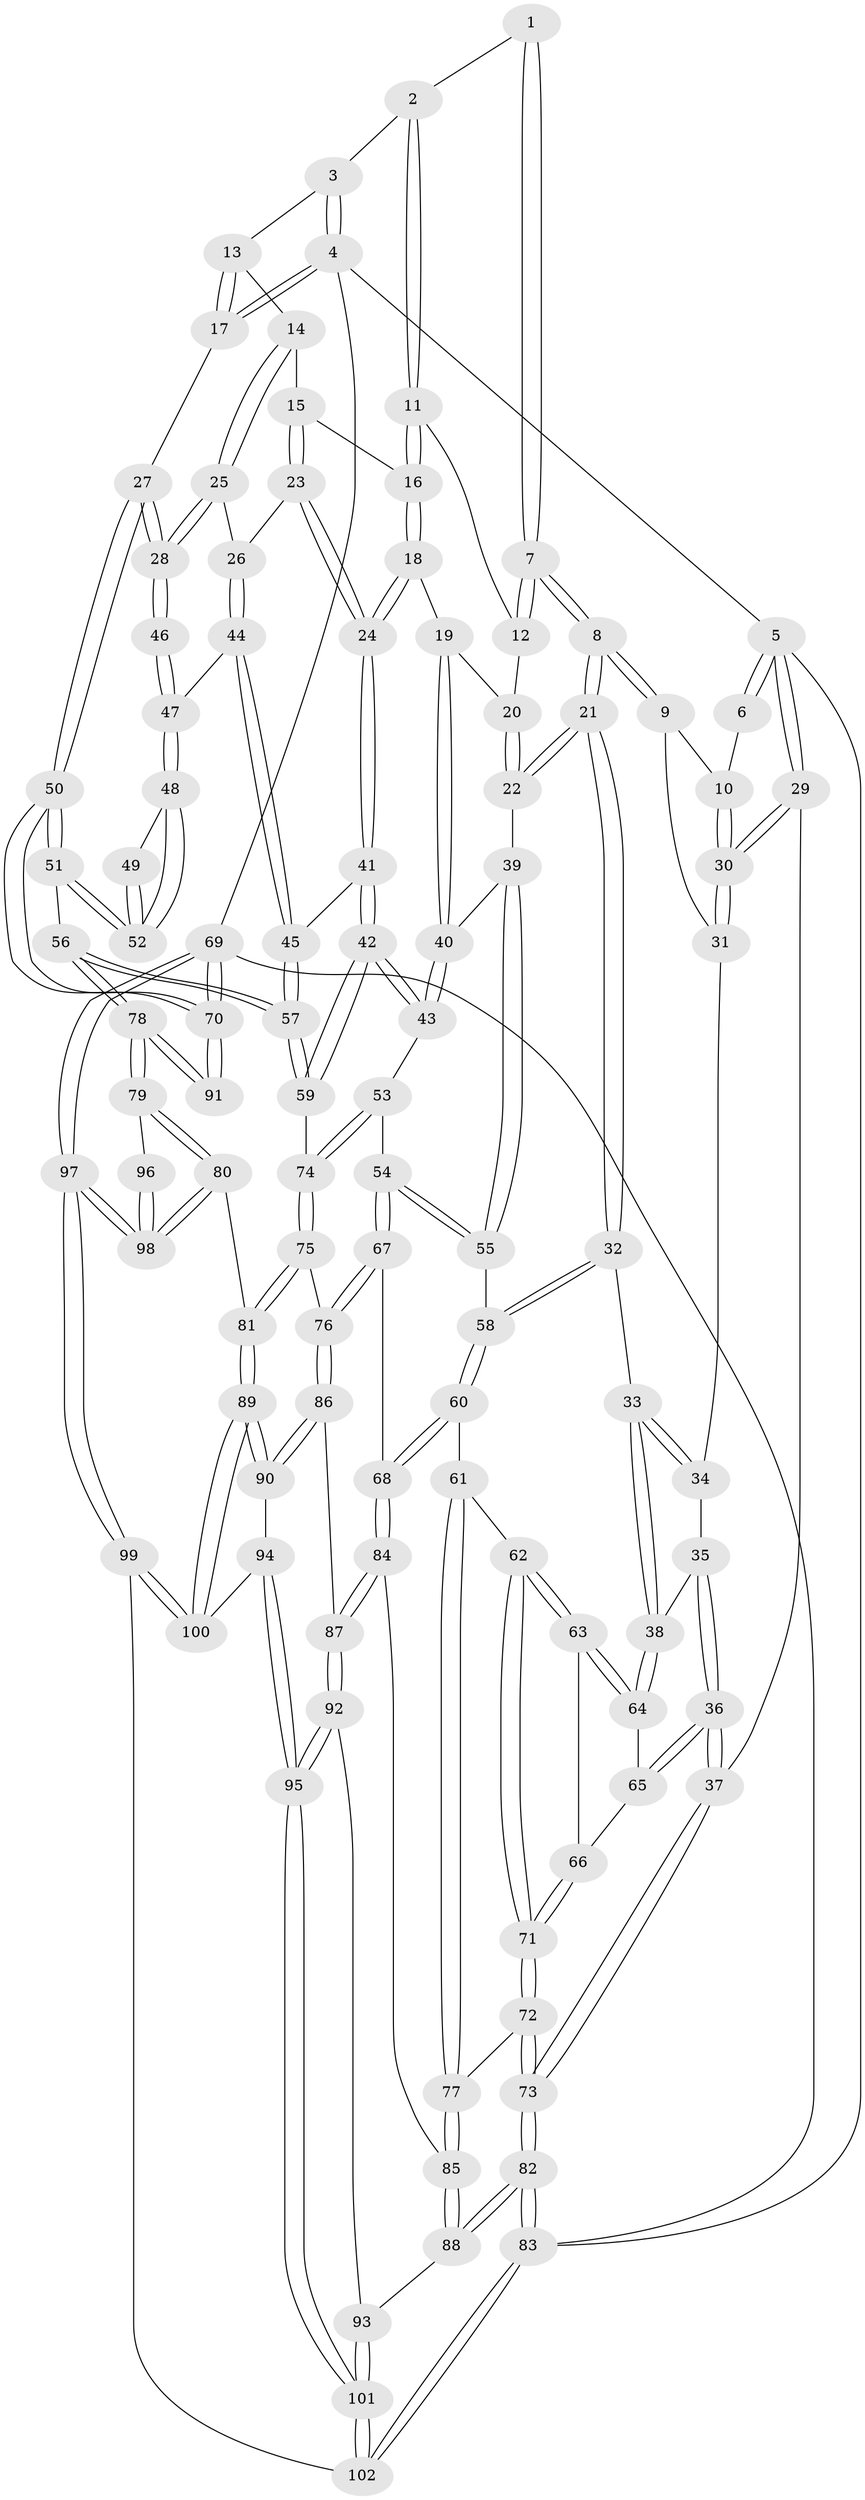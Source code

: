 // Generated by graph-tools (version 1.1) at 2025/27/03/09/25 03:27:06]
// undirected, 102 vertices, 252 edges
graph export_dot {
graph [start="1"]
  node [color=gray90,style=filled];
  1 [pos="+0.35349290046961307+0"];
  2 [pos="+0.6914918992024314+0"];
  3 [pos="+0.7752353661598391+0"];
  4 [pos="+1+0"];
  5 [pos="+0+0"];
  6 [pos="+0.10225969864390169+0"];
  7 [pos="+0.3137630664810815+0.06249353502055663"];
  8 [pos="+0.2802890638719332+0.20534891818086035"];
  9 [pos="+0.11894382982647943+0.15560773932164243"];
  10 [pos="+0.07769085098016462+0.1342793160917245"];
  11 [pos="+0.6607732214561867+0.020307905756204028"];
  12 [pos="+0.602989484044581+0.07994842354487583"];
  13 [pos="+0.8917788098422768+0.11501085050754004"];
  14 [pos="+0.8425914337974177+0.17715211068049896"];
  15 [pos="+0.7252808944170144+0.117403552979821"];
  16 [pos="+0.6971367611734717+0.09255365466266734"];
  17 [pos="+1+0.19389028827515942"];
  18 [pos="+0.6669543941135117+0.2789127318176922"];
  19 [pos="+0.5508968129926953+0.2712729526973504"];
  20 [pos="+0.5965374887704946+0.08823909998228255"];
  21 [pos="+0.28186584889074123+0.2083593292822467"];
  22 [pos="+0.30083561165724954+0.21318114646214098"];
  23 [pos="+0.7706104075189342+0.2870712949526016"];
  24 [pos="+0.7034250771486198+0.31040390936973355"];
  25 [pos="+0.853898624723972+0.22181121246296737"];
  26 [pos="+0.8125206196500375+0.28727090252429305"];
  27 [pos="+1+0.20876598259068857"];
  28 [pos="+1+0.2538006320713153"];
  29 [pos="+0+0.15303725922566422"];
  30 [pos="+0+0.15414646293766018"];
  31 [pos="+0.038341671691343324+0.3032705907708"];
  32 [pos="+0.24556247999770184+0.31343044154261085"];
  33 [pos="+0.21686293006560955+0.330651109075242"];
  34 [pos="+0.03924104857833282+0.30852408760425404"];
  35 [pos="+0.03116442141895431+0.3347646846896583"];
  36 [pos="+0+0.39944571028152204"];
  37 [pos="+0+0.39776941369496516"];
  38 [pos="+0.11374514326227379+0.4083672740068013"];
  39 [pos="+0.4295939791452563+0.28049773839060127"];
  40 [pos="+0.5158974636167659+0.29346559576124726"];
  41 [pos="+0.6966479874291349+0.3642016653795915"];
  42 [pos="+0.6476874424098936+0.47108215503253353"];
  43 [pos="+0.5351247263957187+0.3404234574190254"];
  44 [pos="+0.847960800409706+0.3419537958998662"];
  45 [pos="+0.804711568885677+0.40011442685845444"];
  46 [pos="+1+0.29459556362493605"];
  47 [pos="+0.8530994082708274+0.3440108323671529"];
  48 [pos="+0.8932698559030446+0.40340717569311985"];
  49 [pos="+0.9895443988227518+0.3219877398799698"];
  50 [pos="+1+0.6501664162723945"];
  51 [pos="+0.9348019714676171+0.5755543864142263"];
  52 [pos="+0.9177686044364319+0.461199993846934"];
  53 [pos="+0.46916485553333054+0.4932893669328124"];
  54 [pos="+0.45489857977968845+0.4953991975841027"];
  55 [pos="+0.43672016301677324+0.42863857387495474"];
  56 [pos="+0.8173160470031574+0.5835920366710905"];
  57 [pos="+0.7915657432234072+0.5592768224338187"];
  58 [pos="+0.2695511058662812+0.39011605156104073"];
  59 [pos="+0.6486066967034476+0.4863912255824746"];
  60 [pos="+0.3030504529219486+0.5415645482488943"];
  61 [pos="+0.1827964625625943+0.5516330759189848"];
  62 [pos="+0.12428195289527422+0.4965586269302393"];
  63 [pos="+0.1161321277341706+0.46362777458157794"];
  64 [pos="+0.11131349547105421+0.41193180229559123"];
  65 [pos="+0.01959794844862478+0.43474684932092117"];
  66 [pos="+0.03249398678699167+0.5101636015223229"];
  67 [pos="+0.41950293914339337+0.5232486524687361"];
  68 [pos="+0.3033961852765715+0.5419034694522804"];
  69 [pos="+1+1"];
  70 [pos="+1+0.783353074897141"];
  71 [pos="+0.025417789648109517+0.5751422779134817"];
  72 [pos="+0.0026837060389654282+0.6168415263578306"];
  73 [pos="+0+0.6613407584264761"];
  74 [pos="+0.6046642238336792+0.5143204027788701"];
  75 [pos="+0.5626778667335085+0.6523510082377435"];
  76 [pos="+0.48431284699305877+0.6410993139067627"];
  77 [pos="+0.09560441832562837+0.6496452428447166"];
  78 [pos="+0.7324481831687005+0.7329914015349873"];
  79 [pos="+0.6933680858104343+0.7697455909431985"];
  80 [pos="+0.6920843213778055+0.7707018966203784"];
  81 [pos="+0.6313030139470095+0.7850206080745151"];
  82 [pos="+0+1"];
  83 [pos="+0+1"];
  84 [pos="+0.30638982587775776+0.679443425218257"];
  85 [pos="+0.1429770606228348+0.7180593013250142"];
  86 [pos="+0.3679909052964438+0.7316789022023957"];
  87 [pos="+0.34154514475897874+0.7236906266484497"];
  88 [pos="+0.11284634421232258+0.8423903070474527"];
  89 [pos="+0.5706732697801437+0.8530413518813192"];
  90 [pos="+0.3842580410172155+0.7471914048451412"];
  91 [pos="+0.9366336139993358+0.8146890842675616"];
  92 [pos="+0.2945447063851724+0.8030894779105603"];
  93 [pos="+0.1546738379437561+0.8527476909213781"];
  94 [pos="+0.37311451599314394+0.9040013011482101"];
  95 [pos="+0.32094199345454044+0.9495894472663279"];
  96 [pos="+0.8702435887692533+0.8530817385534549"];
  97 [pos="+0.861180961473815+1"];
  98 [pos="+0.8075275097286039+0.9335098158966544"];
  99 [pos="+0.5832594066650798+1"];
  100 [pos="+0.5706480494659689+0.8531613375503033"];
  101 [pos="+0.3065209524088453+0.9852047049620523"];
  102 [pos="+0.32351468720761084+1"];
  1 -- 2;
  1 -- 7;
  1 -- 7;
  2 -- 3;
  2 -- 11;
  2 -- 11;
  3 -- 4;
  3 -- 4;
  3 -- 13;
  4 -- 5;
  4 -- 17;
  4 -- 17;
  4 -- 69;
  5 -- 6;
  5 -- 6;
  5 -- 29;
  5 -- 29;
  5 -- 83;
  6 -- 10;
  7 -- 8;
  7 -- 8;
  7 -- 12;
  7 -- 12;
  8 -- 9;
  8 -- 9;
  8 -- 21;
  8 -- 21;
  9 -- 10;
  9 -- 31;
  10 -- 30;
  10 -- 30;
  11 -- 12;
  11 -- 16;
  11 -- 16;
  12 -- 20;
  13 -- 14;
  13 -- 17;
  13 -- 17;
  14 -- 15;
  14 -- 25;
  14 -- 25;
  15 -- 16;
  15 -- 23;
  15 -- 23;
  16 -- 18;
  16 -- 18;
  17 -- 27;
  18 -- 19;
  18 -- 24;
  18 -- 24;
  19 -- 20;
  19 -- 40;
  19 -- 40;
  20 -- 22;
  20 -- 22;
  21 -- 22;
  21 -- 22;
  21 -- 32;
  21 -- 32;
  22 -- 39;
  23 -- 24;
  23 -- 24;
  23 -- 26;
  24 -- 41;
  24 -- 41;
  25 -- 26;
  25 -- 28;
  25 -- 28;
  26 -- 44;
  26 -- 44;
  27 -- 28;
  27 -- 28;
  27 -- 50;
  27 -- 50;
  28 -- 46;
  28 -- 46;
  29 -- 30;
  29 -- 30;
  29 -- 37;
  30 -- 31;
  30 -- 31;
  31 -- 34;
  32 -- 33;
  32 -- 58;
  32 -- 58;
  33 -- 34;
  33 -- 34;
  33 -- 38;
  33 -- 38;
  34 -- 35;
  35 -- 36;
  35 -- 36;
  35 -- 38;
  36 -- 37;
  36 -- 37;
  36 -- 65;
  36 -- 65;
  37 -- 73;
  37 -- 73;
  38 -- 64;
  38 -- 64;
  39 -- 40;
  39 -- 55;
  39 -- 55;
  40 -- 43;
  40 -- 43;
  41 -- 42;
  41 -- 42;
  41 -- 45;
  42 -- 43;
  42 -- 43;
  42 -- 59;
  42 -- 59;
  43 -- 53;
  44 -- 45;
  44 -- 45;
  44 -- 47;
  45 -- 57;
  45 -- 57;
  46 -- 47;
  46 -- 47;
  47 -- 48;
  47 -- 48;
  48 -- 49;
  48 -- 52;
  48 -- 52;
  49 -- 52;
  49 -- 52;
  50 -- 51;
  50 -- 51;
  50 -- 70;
  50 -- 70;
  51 -- 52;
  51 -- 52;
  51 -- 56;
  53 -- 54;
  53 -- 74;
  53 -- 74;
  54 -- 55;
  54 -- 55;
  54 -- 67;
  54 -- 67;
  55 -- 58;
  56 -- 57;
  56 -- 57;
  56 -- 78;
  56 -- 78;
  57 -- 59;
  57 -- 59;
  58 -- 60;
  58 -- 60;
  59 -- 74;
  60 -- 61;
  60 -- 68;
  60 -- 68;
  61 -- 62;
  61 -- 77;
  61 -- 77;
  62 -- 63;
  62 -- 63;
  62 -- 71;
  62 -- 71;
  63 -- 64;
  63 -- 64;
  63 -- 66;
  64 -- 65;
  65 -- 66;
  66 -- 71;
  66 -- 71;
  67 -- 68;
  67 -- 76;
  67 -- 76;
  68 -- 84;
  68 -- 84;
  69 -- 70;
  69 -- 70;
  69 -- 97;
  69 -- 97;
  69 -- 83;
  70 -- 91;
  70 -- 91;
  71 -- 72;
  71 -- 72;
  72 -- 73;
  72 -- 73;
  72 -- 77;
  73 -- 82;
  73 -- 82;
  74 -- 75;
  74 -- 75;
  75 -- 76;
  75 -- 81;
  75 -- 81;
  76 -- 86;
  76 -- 86;
  77 -- 85;
  77 -- 85;
  78 -- 79;
  78 -- 79;
  78 -- 91;
  78 -- 91;
  79 -- 80;
  79 -- 80;
  79 -- 96;
  80 -- 81;
  80 -- 98;
  80 -- 98;
  81 -- 89;
  81 -- 89;
  82 -- 83;
  82 -- 83;
  82 -- 88;
  82 -- 88;
  83 -- 102;
  83 -- 102;
  84 -- 85;
  84 -- 87;
  84 -- 87;
  85 -- 88;
  85 -- 88;
  86 -- 87;
  86 -- 90;
  86 -- 90;
  87 -- 92;
  87 -- 92;
  88 -- 93;
  89 -- 90;
  89 -- 90;
  89 -- 100;
  89 -- 100;
  90 -- 94;
  92 -- 93;
  92 -- 95;
  92 -- 95;
  93 -- 101;
  93 -- 101;
  94 -- 95;
  94 -- 95;
  94 -- 100;
  95 -- 101;
  95 -- 101;
  96 -- 98;
  96 -- 98;
  97 -- 98;
  97 -- 98;
  97 -- 99;
  97 -- 99;
  99 -- 100;
  99 -- 100;
  99 -- 102;
  101 -- 102;
  101 -- 102;
}

